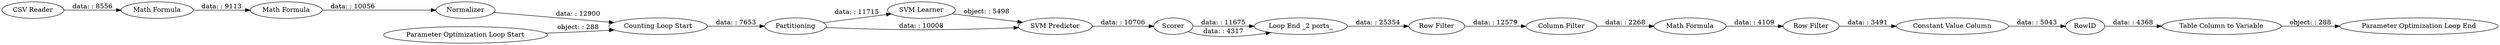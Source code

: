 digraph {
	"-5552604337526611496_6" [label="SVM Learner"]
	"-5552604337526611496_19" [label="Constant Value Column"]
	"-6768178103881952749_3" [label="Math Formula"]
	"-5552604337526611496_17" [label="Table Column to Variable"]
	"-5552604337526611496_16" [label="Parameter Optimization Loop End"]
	"-5552604337526611496_10" [label="Counting Loop Start"]
	"-5552604337526611496_20" [label=RowID]
	"-5552604337526611496_12" [label="Row Filter"]
	"-5552604337526611496_7" [label="SVM Predictor"]
	"-5552604337526611496_13" [label="Column Filter"]
	"-5552604337526611496_14" [label="Math Formula"]
	"-6768178103881952749_4" [label=Normalizer]
	"-5552604337526611496_1" [label="CSV Reader"]
	"-5552604337526611496_18" [label="Row Filter"]
	"-5552604337526611496_15" [label="Parameter Optimization Loop Start"]
	"-5552604337526611496_11" [label="Loop End _2 ports_"]
	"-5552604337526611496_9" [label=Scorer]
	"-6768178103881952749_2" [label="Math Formula"]
	"-5552604337526611496_8" [label=Partitioning]
	"-5552604337526611496_8" -> "-5552604337526611496_6" [label="data: : 11715"]
	"-5552604337526611496_19" -> "-5552604337526611496_20" [label="data: : 5043"]
	"-5552604337526611496_20" -> "-5552604337526611496_17" [label="data: : 4368"]
	"-5552604337526611496_6" -> "-5552604337526611496_7" [label="object: : 5498"]
	"-5552604337526611496_18" -> "-5552604337526611496_19" [label="data: : 3491"]
	"-5552604337526611496_15" -> "-5552604337526611496_10" [label="object: : 288"]
	"-5552604337526611496_17" -> "-5552604337526611496_16" [label="object: : 288"]
	"-6768178103881952749_3" -> "-6768178103881952749_4" [label="data: : 10056"]
	"-5552604337526611496_9" -> "-5552604337526611496_11" [label="data: : 11675"]
	"-5552604337526611496_12" -> "-5552604337526611496_13" [label="data: : 12579"]
	"-5552604337526611496_1" -> "-6768178103881952749_2" [label="data: : 8556"]
	"-5552604337526611496_13" -> "-5552604337526611496_14" [label="data: : 2268"]
	"-6768178103881952749_4" -> "-5552604337526611496_10" [label="data: : 12900"]
	"-6768178103881952749_2" -> "-6768178103881952749_3" [label="data: : 9113"]
	"-5552604337526611496_8" -> "-5552604337526611496_7" [label="data: : 10008"]
	"-5552604337526611496_14" -> "-5552604337526611496_18" [label="data: : 4109"]
	"-5552604337526611496_10" -> "-5552604337526611496_8" [label="data: : 7653"]
	"-5552604337526611496_9" -> "-5552604337526611496_11" [label="data: : 4317"]
	"-5552604337526611496_11" -> "-5552604337526611496_12" [label="data: : 25354"]
	"-5552604337526611496_7" -> "-5552604337526611496_9" [label="data: : 10706"]
	rankdir=LR
}
